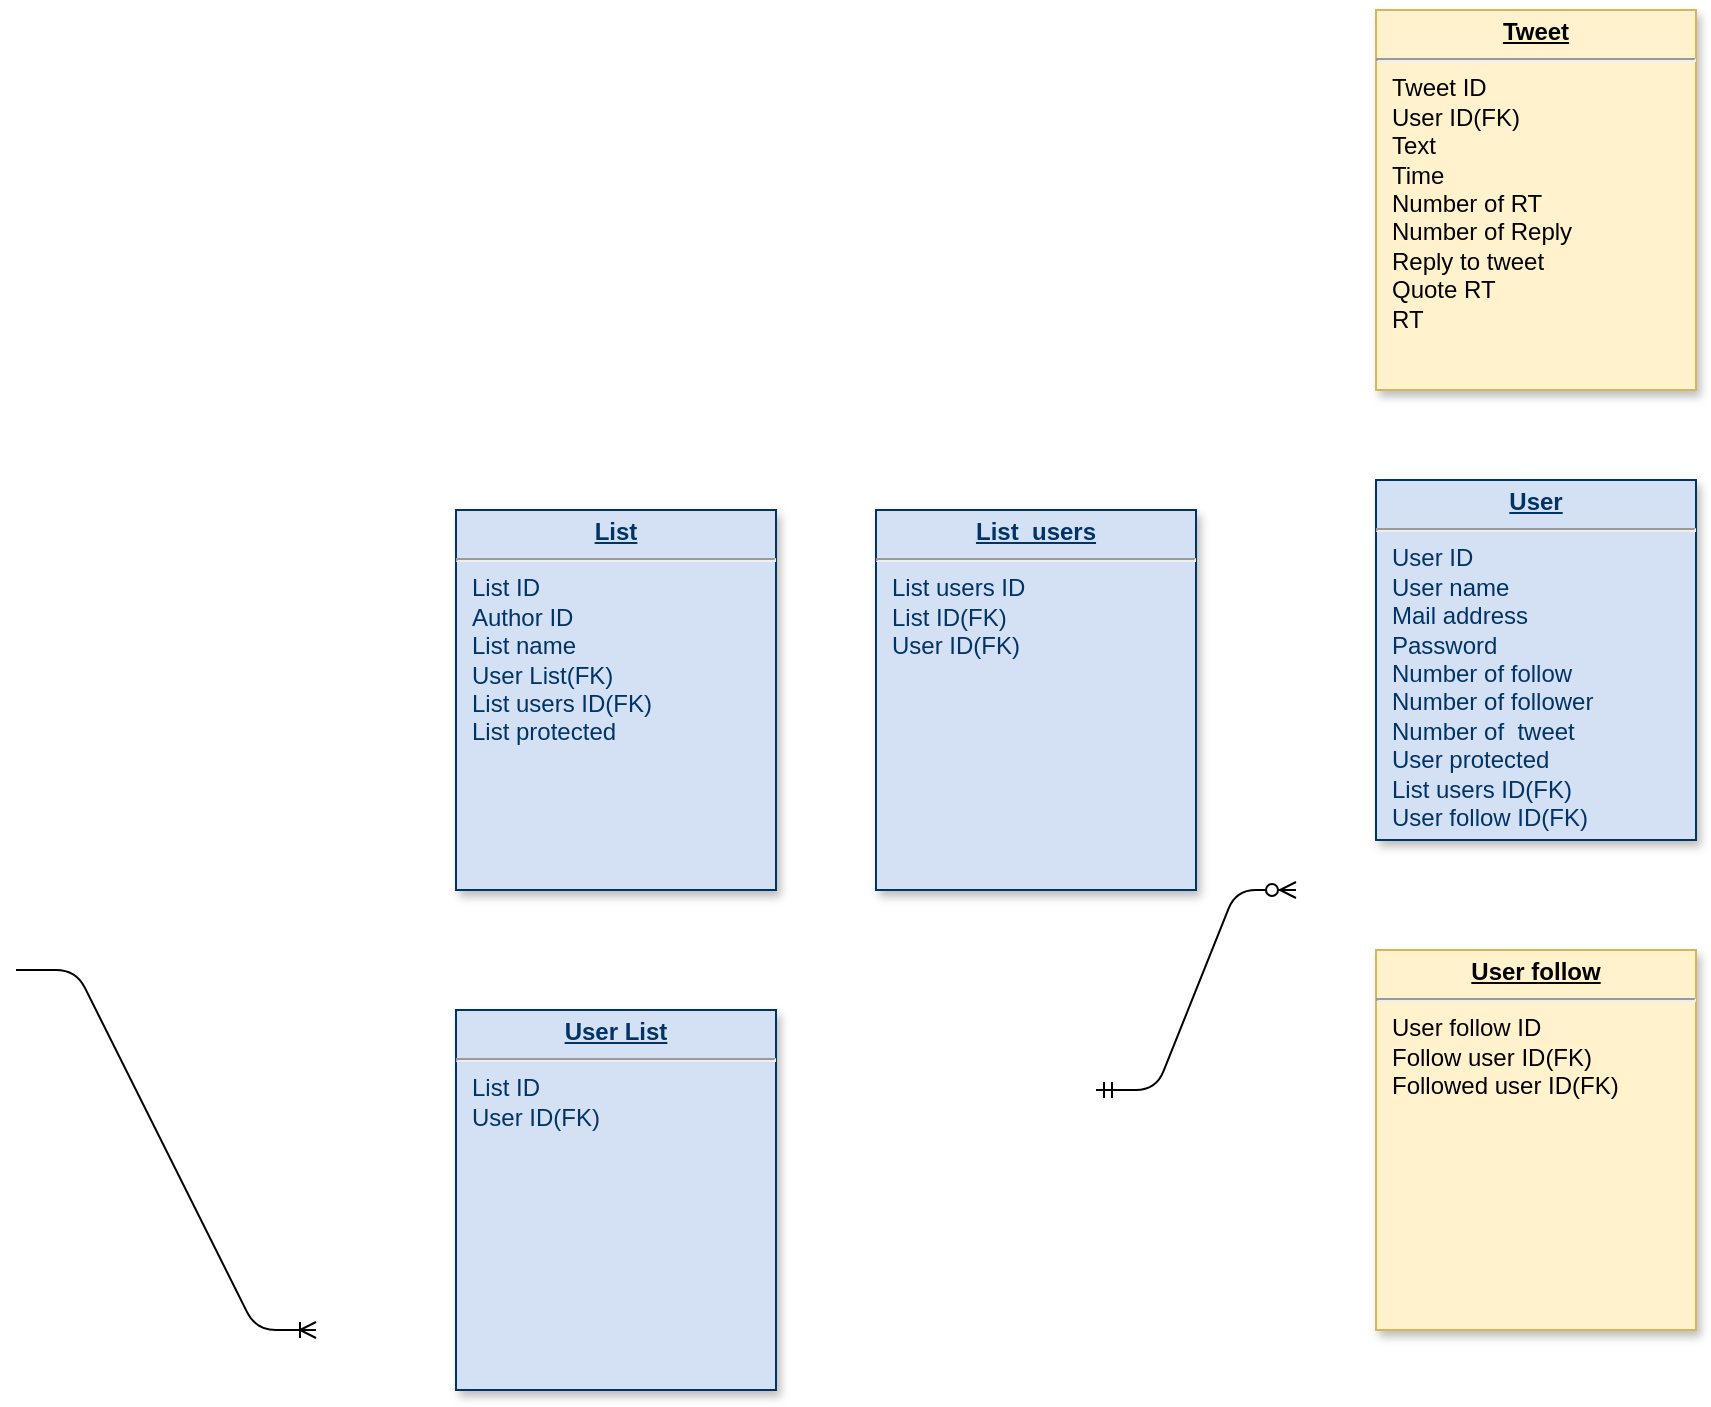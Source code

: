 <mxfile version="14.9.6" type="github">
  <diagram name="Page-1" id="efa7a0a1-bf9b-a30e-e6df-94a7791c09e9">
    <mxGraphModel dx="1217" dy="673" grid="1" gridSize="10" guides="1" tooltips="1" connect="1" arrows="1" fold="1" page="1" pageScale="1" pageWidth="826" pageHeight="1169" background="none" math="0" shadow="0">
      <root>
        <mxCell id="0" />
        <mxCell id="1" parent="0" />
        <mxCell id="22" value="&lt;p style=&quot;margin: 0px ; margin-top: 4px ; text-align: center ; text-decoration: underline&quot;&gt;&lt;strong&gt;User&lt;/strong&gt;&lt;/p&gt;&lt;hr&gt;&lt;p style=&quot;margin: 0px ; margin-left: 8px&quot;&gt;User ID&lt;/p&gt;&lt;p style=&quot;margin: 0px ; margin-left: 8px&quot;&gt;User name&lt;/p&gt;&lt;p style=&quot;margin: 0px ; margin-left: 8px&quot;&gt;Mail address&lt;/p&gt;&lt;p style=&quot;margin: 0px ; margin-left: 8px&quot;&gt;Password&lt;/p&gt;&lt;p style=&quot;margin: 0px ; margin-left: 8px&quot;&gt;Number of follow&lt;/p&gt;&lt;p style=&quot;margin: 0px ; margin-left: 8px&quot;&gt;Number of follower&lt;/p&gt;&lt;p style=&quot;margin: 0px ; margin-left: 8px&quot;&gt;Number of&amp;nbsp; tweet&lt;/p&gt;&lt;p style=&quot;margin: 0px ; margin-left: 8px&quot;&gt;User protected&lt;/p&gt;&lt;p style=&quot;margin: 0px ; margin-left: 8px&quot;&gt;List users ID(FK)&lt;br&gt;&lt;/p&gt;&lt;p style=&quot;margin: 0px ; margin-left: 8px&quot;&gt;User follow ID(FK)&lt;/p&gt;&lt;p style=&quot;margin: 0px ; margin-left: 8px&quot;&gt;&lt;br&gt;&lt;/p&gt;" style="verticalAlign=top;align=left;overflow=fill;fontSize=12;fontFamily=Helvetica;html=1;strokeColor=#003366;shadow=1;fillColor=#D4E1F5;fontColor=#003366" parent="1" vertex="1">
          <mxGeometry x="780.0" y="405" width="160.0" height="180" as="geometry" />
        </mxCell>
        <mxCell id="35" value="&lt;p style=&quot;margin: 0px ; margin-top: 4px ; text-align: center ; text-decoration: underline&quot;&gt;&lt;strong&gt;Tweet&lt;/strong&gt;&lt;/p&gt;&lt;hr&gt;&lt;p style=&quot;margin: 0px ; margin-left: 8px&quot;&gt;Tweet ID&lt;/p&gt;&lt;p style=&quot;margin: 0px ; margin-left: 8px&quot;&gt;User ID(FK)&lt;/p&gt;&lt;p style=&quot;margin: 0px ; margin-left: 8px&quot;&gt;Text&lt;/p&gt;&lt;p style=&quot;margin: 0px ; margin-left: 8px&quot;&gt;Time&lt;/p&gt;&lt;p style=&quot;margin: 0px ; margin-left: 8px&quot;&gt;Number of RT&lt;/p&gt;&lt;p style=&quot;margin: 0px ; margin-left: 8px&quot;&gt;Number of Reply&lt;/p&gt;&lt;p style=&quot;margin: 0px ; margin-left: 8px&quot;&gt;Reply to tweet&lt;/p&gt;&lt;p style=&quot;margin: 0px ; margin-left: 8px&quot;&gt;Quote RT&lt;/p&gt;&lt;p style=&quot;margin: 0px ; margin-left: 8px&quot;&gt;RT&lt;/p&gt;" style="verticalAlign=top;align=left;overflow=fill;fontSize=12;fontFamily=Helvetica;html=1;strokeColor=#d6b656;shadow=1;fillColor=#fff2cc;" parent="1" vertex="1">
          <mxGeometry x="780" y="170.0" width="160" height="190" as="geometry" />
        </mxCell>
        <mxCell id="idiH4wlW72CsvhBbyRg6-114" value="&lt;p style=&quot;margin: 0px ; margin-top: 4px ; text-align: center ; text-decoration: underline&quot;&gt;&lt;b&gt;List_users&lt;/b&gt;&lt;/p&gt;&lt;hr&gt;&lt;p style=&quot;margin: 0px ; margin-left: 8px&quot;&gt;List users ID&lt;/p&gt;&lt;p style=&quot;margin: 0px ; margin-left: 8px&quot;&gt;List ID(FK)&lt;/p&gt;&lt;p style=&quot;margin: 0px ; margin-left: 8px&quot;&gt;User ID(FK)&lt;/p&gt;" style="verticalAlign=top;align=left;overflow=fill;fontSize=12;fontFamily=Helvetica;html=1;strokeColor=#003366;shadow=1;fillColor=#D4E1F5;fontColor=#003366" parent="1" vertex="1">
          <mxGeometry x="530" y="420.0" width="160" height="190" as="geometry" />
        </mxCell>
        <mxCell id="idiH4wlW72CsvhBbyRg6-115" value="&lt;p style=&quot;margin: 0px ; margin-top: 4px ; text-align: center ; text-decoration: underline&quot;&gt;&lt;b&gt;User follow&lt;/b&gt;&lt;/p&gt;&lt;hr&gt;&lt;p style=&quot;margin: 0px ; margin-left: 8px&quot;&gt;User follow ID&lt;/p&gt;&lt;p style=&quot;margin: 0px ; margin-left: 8px&quot;&gt;Follow user ID(FK)&lt;/p&gt;&lt;p style=&quot;margin: 0px ; margin-left: 8px&quot;&gt;Followed user ID(FK)&lt;/p&gt;" style="verticalAlign=top;align=left;overflow=fill;fontSize=12;fontFamily=Helvetica;html=1;strokeColor=#d6b656;shadow=1;fillColor=#fff2cc;" parent="1" vertex="1">
          <mxGeometry x="780" y="640.0" width="160" height="190" as="geometry" />
        </mxCell>
        <mxCell id="sGWv3QTeXQDRefNPMPc0-35" value="&lt;p style=&quot;margin: 0px ; margin-top: 4px ; text-align: center ; text-decoration: underline&quot;&gt;&lt;b&gt;User List&lt;/b&gt;&lt;/p&gt;&lt;hr&gt;&lt;p style=&quot;margin: 0px ; margin-left: 8px&quot;&gt;List ID&lt;/p&gt;&lt;p style=&quot;margin: 0px ; margin-left: 8px&quot;&gt;User ID(FK)&lt;/p&gt;" style="verticalAlign=top;align=left;overflow=fill;fontSize=12;fontFamily=Helvetica;html=1;strokeColor=#003366;shadow=1;fillColor=#D4E1F5;fontColor=#003366" parent="1" vertex="1">
          <mxGeometry x="320" y="670.0" width="160" height="190" as="geometry" />
        </mxCell>
        <mxCell id="sGWv3QTeXQDRefNPMPc0-36" value="&lt;p style=&quot;margin: 0px ; margin-top: 4px ; text-align: center ; text-decoration: underline&quot;&gt;&lt;b&gt;List&lt;/b&gt;&lt;/p&gt;&lt;hr&gt;&lt;p style=&quot;margin: 0px ; margin-left: 8px&quot;&gt;List ID&lt;/p&gt;&lt;p style=&quot;margin: 0px ; margin-left: 8px&quot;&gt;Author ID&lt;/p&gt;&lt;p style=&quot;margin: 0px ; margin-left: 8px&quot;&gt;List name&lt;/p&gt;&lt;p style=&quot;margin: 0px ; margin-left: 8px&quot;&gt;User List(FK)&lt;/p&gt;&lt;p style=&quot;margin: 0px ; margin-left: 8px&quot;&gt;List users ID(FK)&lt;/p&gt;&lt;p style=&quot;margin: 0px ; margin-left: 8px&quot;&gt;List protected&lt;/p&gt;" style="verticalAlign=top;align=left;overflow=fill;fontSize=12;fontFamily=Helvetica;html=1;strokeColor=#003366;shadow=1;fillColor=#D4E1F5;fontColor=#003366" parent="1" vertex="1">
          <mxGeometry x="320" y="420.0" width="160" height="190" as="geometry" />
        </mxCell>
        <mxCell id="fXGKPVxgY5X6hMYgLSI2-36" value="" style="edgeStyle=entityRelationEdgeStyle;fontSize=12;html=1;endArrow=ERoneToMany;" parent="1" edge="1">
          <mxGeometry width="100" height="100" relative="1" as="geometry">
            <mxPoint x="100" y="650" as="sourcePoint" />
            <mxPoint x="250" y="830" as="targetPoint" />
          </mxGeometry>
        </mxCell>
        <mxCell id="D-_p41H0YuejwwlZhXgR-38" value="" style="edgeStyle=entityRelationEdgeStyle;fontSize=12;html=1;endArrow=ERzeroToMany;startArrow=ERmandOne;" edge="1" parent="1">
          <mxGeometry width="100" height="100" relative="1" as="geometry">
            <mxPoint x="640" y="710" as="sourcePoint" />
            <mxPoint x="740" y="610" as="targetPoint" />
          </mxGeometry>
        </mxCell>
      </root>
    </mxGraphModel>
  </diagram>
</mxfile>
